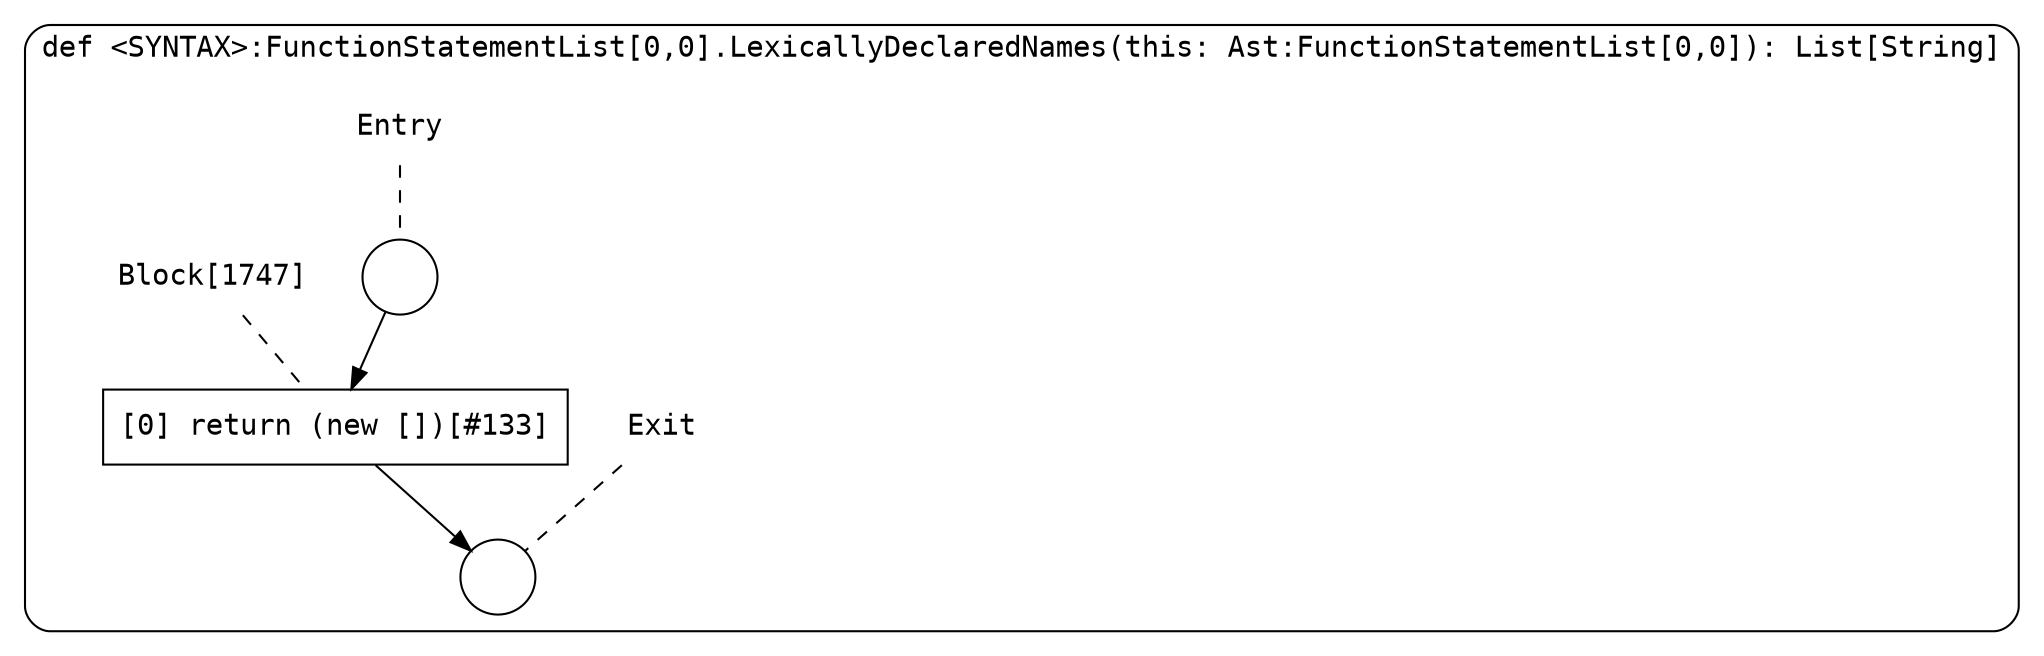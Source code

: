 digraph {
  graph [fontname = "Consolas"]
  node [fontname = "Consolas"]
  edge [fontname = "Consolas"]
  subgraph cluster273 {
    label = "def <SYNTAX>:FunctionStatementList[0,0].LexicallyDeclaredNames(this: Ast:FunctionStatementList[0,0]): List[String]"
    style = rounded
    cluster273_entry_name [shape=none, label=<<font color="black">Entry</font>>]
    cluster273_entry_name -> cluster273_entry [arrowhead=none, color="black", style=dashed]
    cluster273_entry [shape=circle label=" " color="black" fillcolor="white" style=filled]
    cluster273_entry -> node1747 [color="black"]
    cluster273_exit_name [shape=none, label=<<font color="black">Exit</font>>]
    cluster273_exit_name -> cluster273_exit [arrowhead=none, color="black", style=dashed]
    cluster273_exit [shape=circle label=" " color="black" fillcolor="white" style=filled]
    node1747_name [shape=none, label=<<font color="black">Block[1747]</font>>]
    node1747_name -> node1747 [arrowhead=none, color="black", style=dashed]
    node1747 [shape=box, label=<<font color="black">[0] return (new [])[#133]<BR ALIGN="LEFT"/></font>> color="black" fillcolor="white", style=filled]
    node1747 -> cluster273_exit [color="black"]
  }
}